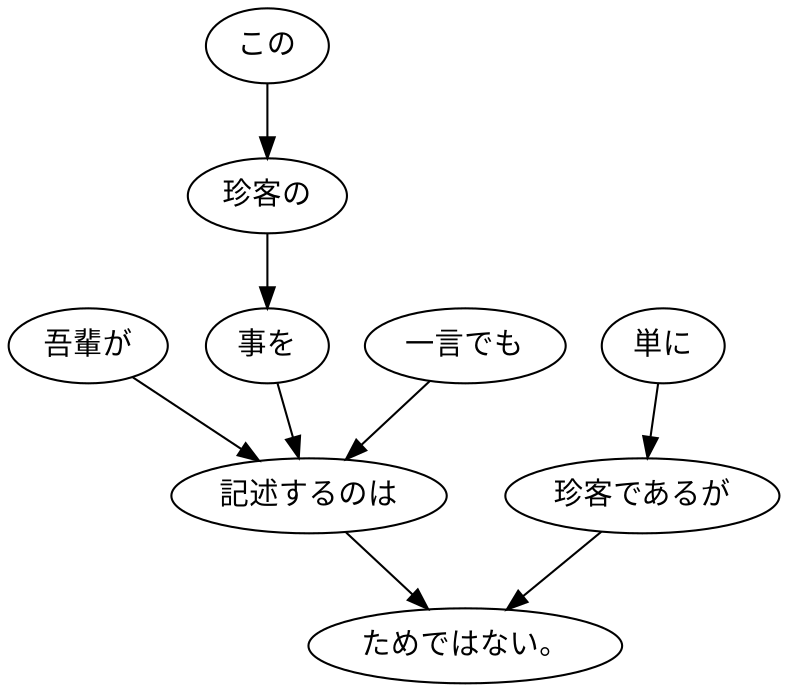 digraph graph5443 {
	node0 [label="吾輩が"];
	node1 [label="この"];
	node2 [label="珍客の"];
	node3 [label="事を"];
	node4 [label="一言でも"];
	node5 [label="記述するのは"];
	node6 [label="単に"];
	node7 [label="珍客であるが"];
	node8 [label="ためではない。"];
	node0 -> node5;
	node1 -> node2;
	node2 -> node3;
	node3 -> node5;
	node4 -> node5;
	node5 -> node8;
	node6 -> node7;
	node7 -> node8;
}
